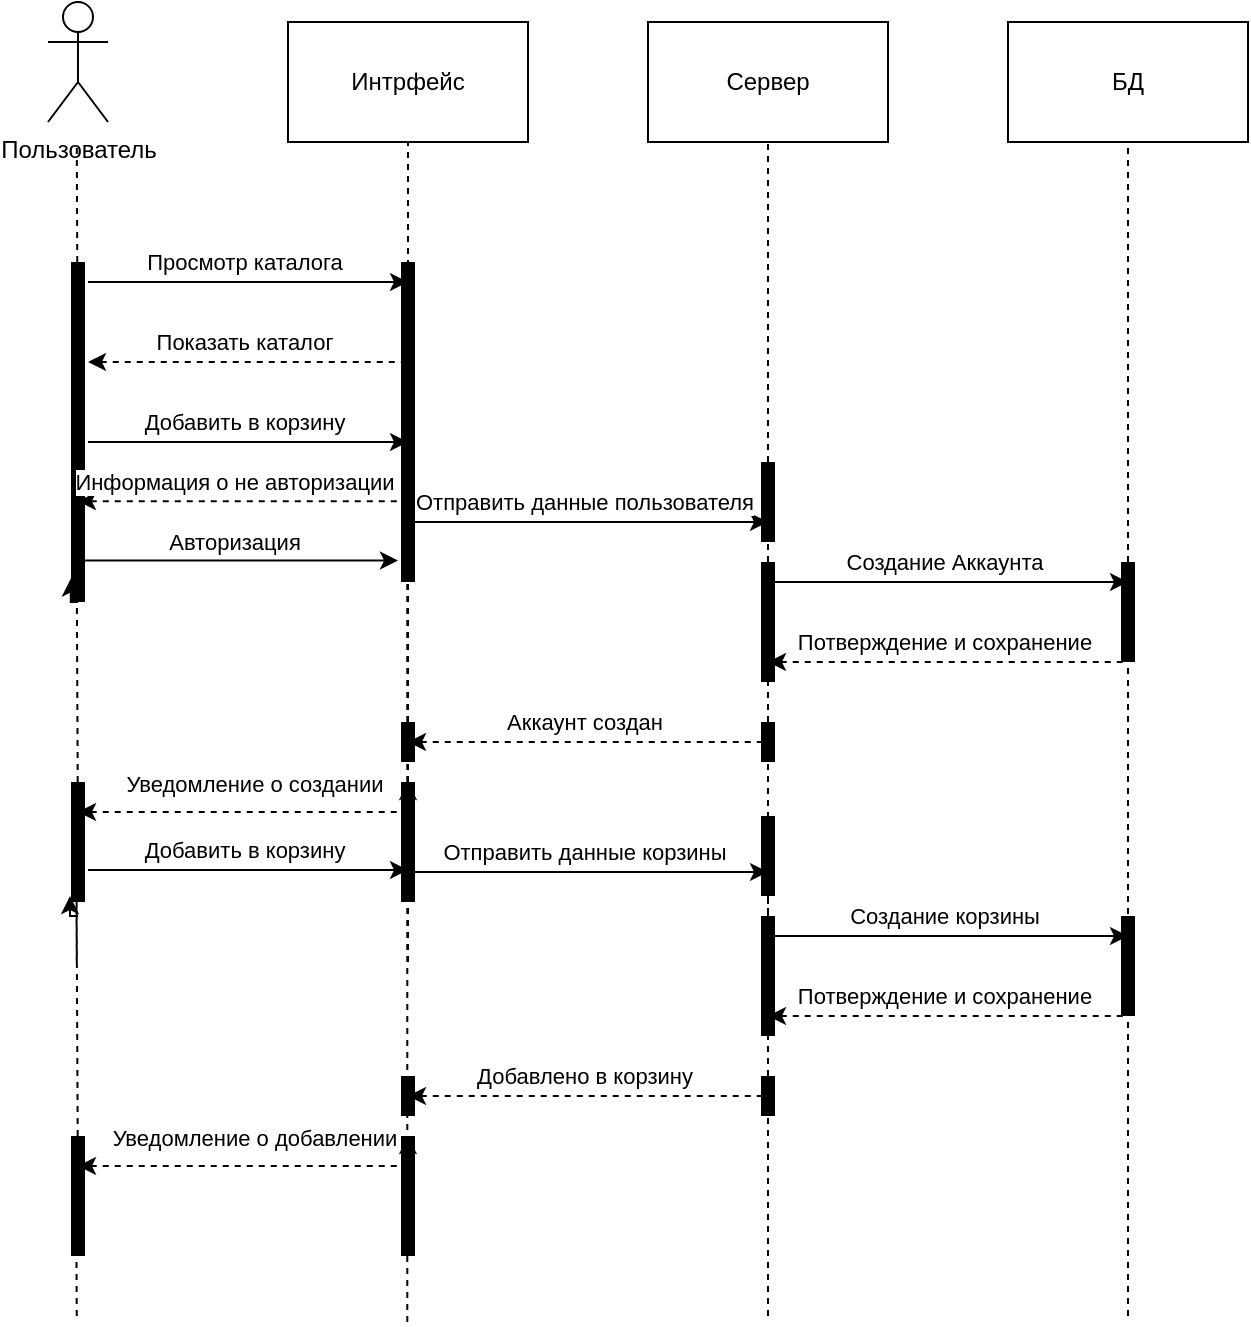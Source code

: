 <mxfile version="26.2.13">
  <diagram name="Страница — 1" id="6shIWNrrUJyqNT3sYxaP">
    <mxGraphModel dx="1020" dy="579" grid="1" gridSize="10" guides="1" tooltips="1" connect="1" arrows="1" fold="1" page="1" pageScale="1" pageWidth="827" pageHeight="1169" math="0" shadow="0">
      <root>
        <mxCell id="0" />
        <mxCell id="1" parent="0" />
        <mxCell id="RX_e63mqc781lLveVYYa-1" value="Пользователь" style="shape=umlActor;verticalLabelPosition=bottom;verticalAlign=top;html=1;outlineConnect=0;" parent="1" vertex="1">
          <mxGeometry x="180" y="150" width="30" height="60" as="geometry" />
        </mxCell>
        <mxCell id="RX_e63mqc781lLveVYYa-4" value="Интрфейс" style="rounded=0;whiteSpace=wrap;html=1;" parent="1" vertex="1">
          <mxGeometry x="300" y="160" width="120" height="60" as="geometry" />
        </mxCell>
        <mxCell id="RX_e63mqc781lLveVYYa-7" value="" style="endArrow=none;html=1;rounded=0;dashed=1;entryX=0.5;entryY=1;entryDx=0;entryDy=0;" parent="1" target="RX_e63mqc781lLveVYYa-4" edge="1">
          <mxGeometry width="50" height="50" relative="1" as="geometry">
            <mxPoint x="360" y="630" as="sourcePoint" />
            <mxPoint x="350" y="450" as="targetPoint" />
          </mxGeometry>
        </mxCell>
        <mxCell id="RX_e63mqc781lLveVYYa-9" value="Сервер" style="rounded=0;whiteSpace=wrap;html=1;" parent="1" vertex="1">
          <mxGeometry x="480" y="160" width="120" height="60" as="geometry" />
        </mxCell>
        <mxCell id="RX_e63mqc781lLveVYYa-10" value="" style="endArrow=none;html=1;rounded=0;dashed=1;entryX=0.5;entryY=1;entryDx=0;entryDy=0;" parent="1" source="1Xam1uFAOduK69xmmzCa-29" target="RX_e63mqc781lLveVYYa-9" edge="1">
          <mxGeometry width="50" height="50" relative="1" as="geometry">
            <mxPoint x="540" y="630" as="sourcePoint" />
            <mxPoint x="530" y="450" as="targetPoint" />
          </mxGeometry>
        </mxCell>
        <mxCell id="RX_e63mqc781lLveVYYa-11" value="БД" style="rounded=0;whiteSpace=wrap;html=1;" parent="1" vertex="1">
          <mxGeometry x="660" y="160" width="120" height="60" as="geometry" />
        </mxCell>
        <mxCell id="RX_e63mqc781lLveVYYa-12" value="" style="endArrow=none;html=1;rounded=0;dashed=1;entryX=0.5;entryY=1;entryDx=0;entryDy=0;" parent="1" source="1Xam1uFAOduK69xmmzCa-27" target="RX_e63mqc781lLveVYYa-11" edge="1">
          <mxGeometry width="50" height="50" relative="1" as="geometry">
            <mxPoint x="720" y="630" as="sourcePoint" />
            <mxPoint x="710" y="450" as="targetPoint" />
          </mxGeometry>
        </mxCell>
        <mxCell id="RX_e63mqc781lLveVYYa-16" value="" style="endArrow=none;html=1;rounded=0;dashed=1;entryX=0.5;entryY=1;entryDx=0;entryDy=0;" parent="1" source="1Xam1uFAOduK69xmmzCa-20" edge="1">
          <mxGeometry width="50" height="50" relative="1" as="geometry">
            <mxPoint x="194.38" y="630" as="sourcePoint" />
            <mxPoint x="194.38" y="220" as="targetPoint" />
          </mxGeometry>
        </mxCell>
        <mxCell id="1Xam1uFAOduK69xmmzCa-1" value="" style="endArrow=classic;html=1;rounded=0;" parent="1" edge="1">
          <mxGeometry width="50" height="50" relative="1" as="geometry">
            <mxPoint x="200" y="290" as="sourcePoint" />
            <mxPoint x="360" y="290" as="targetPoint" />
          </mxGeometry>
        </mxCell>
        <mxCell id="1Xam1uFAOduK69xmmzCa-2" value="Просмотр каталога" style="edgeLabel;html=1;align=center;verticalAlign=middle;resizable=0;points=[];" parent="1Xam1uFAOduK69xmmzCa-1" vertex="1" connectable="0">
          <mxGeometry x="-0.097" y="3" relative="1" as="geometry">
            <mxPoint x="6" y="-7" as="offset" />
          </mxGeometry>
        </mxCell>
        <mxCell id="1Xam1uFAOduK69xmmzCa-3" value="" style="endArrow=none;html=1;rounded=0;endFill=0;startArrow=classic;startFill=1;dashed=1;" parent="1" edge="1">
          <mxGeometry width="50" height="50" relative="1" as="geometry">
            <mxPoint x="200" y="330" as="sourcePoint" />
            <mxPoint x="360" y="330" as="targetPoint" />
          </mxGeometry>
        </mxCell>
        <mxCell id="1Xam1uFAOduK69xmmzCa-4" value="Показать каталог" style="edgeLabel;html=1;align=center;verticalAlign=middle;resizable=0;points=[];" parent="1Xam1uFAOduK69xmmzCa-3" vertex="1" connectable="0">
          <mxGeometry x="-0.097" y="3" relative="1" as="geometry">
            <mxPoint x="6" y="-7" as="offset" />
          </mxGeometry>
        </mxCell>
        <mxCell id="1Xam1uFAOduK69xmmzCa-5" value="" style="endArrow=classic;html=1;rounded=0;" parent="1" edge="1">
          <mxGeometry width="50" height="50" relative="1" as="geometry">
            <mxPoint x="200" y="370" as="sourcePoint" />
            <mxPoint x="360" y="370" as="targetPoint" />
          </mxGeometry>
        </mxCell>
        <mxCell id="1Xam1uFAOduK69xmmzCa-6" value="Добавить в корзину" style="edgeLabel;html=1;align=center;verticalAlign=middle;resizable=0;points=[];" parent="1Xam1uFAOduK69xmmzCa-5" vertex="1" connectable="0">
          <mxGeometry x="-0.097" y="3" relative="1" as="geometry">
            <mxPoint x="6" y="-7" as="offset" />
          </mxGeometry>
        </mxCell>
        <mxCell id="1Xam1uFAOduK69xmmzCa-7" value="" style="endArrow=classic;html=1;rounded=0;" parent="1" edge="1">
          <mxGeometry width="50" height="50" relative="1" as="geometry">
            <mxPoint x="360" y="410" as="sourcePoint" />
            <mxPoint x="540" y="410" as="targetPoint" />
          </mxGeometry>
        </mxCell>
        <mxCell id="1Xam1uFAOduK69xmmzCa-8" value="Отправить данные пользователя" style="edgeLabel;html=1;align=center;verticalAlign=middle;resizable=0;points=[];" parent="1Xam1uFAOduK69xmmzCa-7" vertex="1" connectable="0">
          <mxGeometry x="-0.097" y="3" relative="1" as="geometry">
            <mxPoint x="6" y="-7" as="offset" />
          </mxGeometry>
        </mxCell>
        <mxCell id="1Xam1uFAOduK69xmmzCa-9" value="" style="endArrow=classic;html=1;rounded=0;" parent="1" edge="1">
          <mxGeometry width="50" height="50" relative="1" as="geometry">
            <mxPoint x="540" y="440" as="sourcePoint" />
            <mxPoint x="720" y="440" as="targetPoint" />
          </mxGeometry>
        </mxCell>
        <mxCell id="1Xam1uFAOduK69xmmzCa-10" value="Создание Аккаунта" style="edgeLabel;html=1;align=center;verticalAlign=middle;resizable=0;points=[];" parent="1Xam1uFAOduK69xmmzCa-9" vertex="1" connectable="0">
          <mxGeometry x="-0.097" y="3" relative="1" as="geometry">
            <mxPoint x="6" y="-7" as="offset" />
          </mxGeometry>
        </mxCell>
        <mxCell id="1Xam1uFAOduK69xmmzCa-11" value="" style="endArrow=none;html=1;rounded=0;endFill=0;startArrow=classic;startFill=1;dashed=1;" parent="1" edge="1">
          <mxGeometry width="50" height="50" relative="1" as="geometry">
            <mxPoint x="540" y="480" as="sourcePoint" />
            <mxPoint x="720" y="480" as="targetPoint" />
          </mxGeometry>
        </mxCell>
        <mxCell id="1Xam1uFAOduK69xmmzCa-12" value="Потверждение и сохранение" style="edgeLabel;html=1;align=center;verticalAlign=middle;resizable=0;points=[];" parent="1Xam1uFAOduK69xmmzCa-11" vertex="1" connectable="0">
          <mxGeometry x="-0.097" y="3" relative="1" as="geometry">
            <mxPoint x="6" y="-7" as="offset" />
          </mxGeometry>
        </mxCell>
        <mxCell id="1Xam1uFAOduK69xmmzCa-13" value="" style="endArrow=none;html=1;rounded=0;endFill=0;startArrow=classic;startFill=1;dashed=1;" parent="1" edge="1">
          <mxGeometry width="50" height="50" relative="1" as="geometry">
            <mxPoint x="360" y="520" as="sourcePoint" />
            <mxPoint x="540" y="520" as="targetPoint" />
          </mxGeometry>
        </mxCell>
        <mxCell id="1Xam1uFAOduK69xmmzCa-14" value="Аккаунт создан" style="edgeLabel;html=1;align=center;verticalAlign=middle;resizable=0;points=[];" parent="1Xam1uFAOduK69xmmzCa-13" vertex="1" connectable="0">
          <mxGeometry x="-0.097" y="3" relative="1" as="geometry">
            <mxPoint x="6" y="-7" as="offset" />
          </mxGeometry>
        </mxCell>
        <mxCell id="1Xam1uFAOduK69xmmzCa-15" value="" style="endArrow=none;html=1;rounded=0;endFill=0;startArrow=classic;startFill=1;dashed=1;" parent="1" source="1Xam1uFAOduK69xmmzCa-24" edge="1">
          <mxGeometry width="50" height="50" relative="1" as="geometry">
            <mxPoint x="200" y="550" as="sourcePoint" />
            <mxPoint x="360" y="550" as="targetPoint" />
          </mxGeometry>
        </mxCell>
        <mxCell id="1Xam1uFAOduK69xmmzCa-21" value="" style="endArrow=none;html=1;rounded=0;dashed=1;entryX=0.551;entryY=0.545;entryDx=0;entryDy=0;entryPerimeter=0;" parent="1" source="1Xam1uFAOduK69xmmzCa-22" target="1Xam1uFAOduK69xmmzCa-20" edge="1">
          <mxGeometry width="50" height="50" relative="1" as="geometry">
            <mxPoint x="194.38" y="630" as="sourcePoint" />
            <mxPoint x="194.38" y="220" as="targetPoint" />
          </mxGeometry>
        </mxCell>
        <mxCell id="1Xam1uFAOduK69xmmzCa-20" value="" style="line;strokeWidth=7;direction=south;html=1;" parent="1" vertex="1">
          <mxGeometry x="185" y="280" width="20" height="170" as="geometry" />
        </mxCell>
        <mxCell id="1Xam1uFAOduK69xmmzCa-23" value="" style="endArrow=none;html=1;rounded=0;dashed=1;entryX=0.551;entryY=0.545;entryDx=0;entryDy=0;entryPerimeter=0;" parent="1" target="1Xam1uFAOduK69xmmzCa-22" edge="1">
          <mxGeometry width="50" height="50" relative="1" as="geometry">
            <mxPoint x="194.38" y="630" as="sourcePoint" />
            <mxPoint x="194" y="335" as="targetPoint" />
          </mxGeometry>
        </mxCell>
        <mxCell id="1Xam1uFAOduK69xmmzCa-22" value="" style="line;strokeWidth=7;direction=south;html=1;" parent="1" vertex="1">
          <mxGeometry x="185" y="540" width="20" height="60" as="geometry" />
        </mxCell>
        <mxCell id="1Xam1uFAOduK69xmmzCa-25" value="" style="endArrow=none;html=1;rounded=0;endFill=0;startArrow=classic;startFill=1;dashed=1;exitX=0.25;exitY=0.5;exitDx=0;exitDy=0;exitPerimeter=0;entryX=0.25;entryY=0.5;entryDx=0;entryDy=0;entryPerimeter=0;" parent="1" source="1Xam1uFAOduK69xmmzCa-22" target="1Xam1uFAOduK69xmmzCa-24" edge="1">
          <mxGeometry width="50" height="50" relative="1" as="geometry">
            <mxPoint x="200" y="550" as="sourcePoint" />
            <mxPoint x="360" y="550" as="targetPoint" />
          </mxGeometry>
        </mxCell>
        <mxCell id="1Xam1uFAOduK69xmmzCa-26" value="Уведомление о создании" style="edgeLabel;html=1;align=center;verticalAlign=middle;resizable=0;points=[];" parent="1Xam1uFAOduK69xmmzCa-25" vertex="1" connectable="0">
          <mxGeometry x="-0.097" y="3" relative="1" as="geometry">
            <mxPoint x="13" y="-11" as="offset" />
          </mxGeometry>
        </mxCell>
        <mxCell id="1Xam1uFAOduK69xmmzCa-24" value="" style="line;strokeWidth=7;direction=south;html=1;" parent="1" vertex="1">
          <mxGeometry x="350" y="540" width="20" height="60" as="geometry" />
        </mxCell>
        <mxCell id="1Xam1uFAOduK69xmmzCa-28" value="" style="endArrow=none;html=1;rounded=0;dashed=1;entryX=0.75;entryY=0.5;entryDx=0;entryDy=0;entryPerimeter=0;" parent="1" target="1Xam1uFAOduK69xmmzCa-27" edge="1">
          <mxGeometry width="50" height="50" relative="1" as="geometry">
            <mxPoint x="720" y="630" as="sourcePoint" />
            <mxPoint x="720" y="220" as="targetPoint" />
          </mxGeometry>
        </mxCell>
        <mxCell id="1Xam1uFAOduK69xmmzCa-27" value="" style="line;strokeWidth=7;direction=south;html=1;" parent="1" vertex="1">
          <mxGeometry x="703.34" y="430" width="33.33" height="50" as="geometry" />
        </mxCell>
        <mxCell id="1Xam1uFAOduK69xmmzCa-30" value="" style="endArrow=none;html=1;rounded=0;dashed=1;entryX=0;entryY=0.5;entryDx=0;entryDy=0;entryPerimeter=0;" parent="1" source="1Xam1uFAOduK69xmmzCa-33" target="1Xam1uFAOduK69xmmzCa-29" edge="1">
          <mxGeometry width="50" height="50" relative="1" as="geometry">
            <mxPoint x="540" y="630" as="sourcePoint" />
            <mxPoint x="540" y="220" as="targetPoint" />
          </mxGeometry>
        </mxCell>
        <mxCell id="1Xam1uFAOduK69xmmzCa-29" value="" style="line;strokeWidth=7;direction=south;html=1;" parent="1" vertex="1">
          <mxGeometry x="523.33" y="380" width="33.33" height="40" as="geometry" />
        </mxCell>
        <mxCell id="1Xam1uFAOduK69xmmzCa-31" value="" style="line;strokeWidth=7;direction=south;html=1;" parent="1" vertex="1">
          <mxGeometry x="343.34" y="280" width="33.33" height="160" as="geometry" />
        </mxCell>
        <mxCell id="1Xam1uFAOduK69xmmzCa-32" value="" style="line;strokeWidth=7;direction=south;html=1;" parent="1" vertex="1">
          <mxGeometry x="523.33" y="510" width="33.33" height="20" as="geometry" />
        </mxCell>
        <mxCell id="1Xam1uFAOduK69xmmzCa-34" value="" style="endArrow=none;html=1;rounded=0;dashed=1;entryX=0;entryY=0.5;entryDx=0;entryDy=0;entryPerimeter=0;" parent="1" target="1Xam1uFAOduK69xmmzCa-33" edge="1">
          <mxGeometry width="50" height="50" relative="1" as="geometry">
            <mxPoint x="540" y="630" as="sourcePoint" />
            <mxPoint x="540" y="380" as="targetPoint" />
          </mxGeometry>
        </mxCell>
        <mxCell id="1Xam1uFAOduK69xmmzCa-33" value="" style="line;strokeWidth=7;direction=south;html=1;" parent="1" vertex="1">
          <mxGeometry x="523.33" y="430" width="33.33" height="60" as="geometry" />
        </mxCell>
        <mxCell id="1Xam1uFAOduK69xmmzCa-35" value="" style="line;strokeWidth=7;direction=south;html=1;" parent="1" vertex="1">
          <mxGeometry x="355" y="510" width="10" height="20" as="geometry" />
        </mxCell>
        <mxCell id="-Quqrv2J_iQ_jpnzvdDb-1" style="edgeStyle=orthogonalEdgeStyle;rounded=0;orthogonalLoop=1;jettySize=auto;html=1;exitX=1;exitY=0.5;exitDx=0;exitDy=0;exitPerimeter=0;entryX=0.931;entryY=0.679;entryDx=0;entryDy=0;entryPerimeter=0;" edge="1" parent="1" source="1Xam1uFAOduK69xmmzCa-20" target="1Xam1uFAOduK69xmmzCa-20">
          <mxGeometry relative="1" as="geometry" />
        </mxCell>
        <mxCell id="-Quqrv2J_iQ_jpnzvdDb-4" value="" style="endArrow=classic;html=1;rounded=0;" edge="1" parent="1">
          <mxGeometry width="50" height="50" relative="1" as="geometry">
            <mxPoint x="200" y="584" as="sourcePoint" />
            <mxPoint x="360" y="584" as="targetPoint" />
          </mxGeometry>
        </mxCell>
        <mxCell id="-Quqrv2J_iQ_jpnzvdDb-5" value="Добавить в корзину" style="edgeLabel;html=1;align=center;verticalAlign=middle;resizable=0;points=[];" vertex="1" connectable="0" parent="-Quqrv2J_iQ_jpnzvdDb-4">
          <mxGeometry x="-0.097" y="3" relative="1" as="geometry">
            <mxPoint x="6" y="-7" as="offset" />
          </mxGeometry>
        </mxCell>
        <mxCell id="-Quqrv2J_iQ_jpnzvdDb-19" value="" style="endArrow=classic;html=1;rounded=0;" edge="1" parent="1">
          <mxGeometry width="50" height="50" relative="1" as="geometry">
            <mxPoint x="360" y="585" as="sourcePoint" />
            <mxPoint x="540" y="585" as="targetPoint" />
          </mxGeometry>
        </mxCell>
        <mxCell id="-Quqrv2J_iQ_jpnzvdDb-20" value="Отправить данные корзины" style="edgeLabel;html=1;align=center;verticalAlign=middle;resizable=0;points=[];" vertex="1" connectable="0" parent="-Quqrv2J_iQ_jpnzvdDb-19">
          <mxGeometry x="-0.097" y="3" relative="1" as="geometry">
            <mxPoint x="6" y="-7" as="offset" />
          </mxGeometry>
        </mxCell>
        <mxCell id="-Quqrv2J_iQ_jpnzvdDb-21" value="" style="endArrow=classic;html=1;rounded=0;" edge="1" parent="1">
          <mxGeometry width="50" height="50" relative="1" as="geometry">
            <mxPoint x="540" y="617" as="sourcePoint" />
            <mxPoint x="720" y="617" as="targetPoint" />
          </mxGeometry>
        </mxCell>
        <mxCell id="-Quqrv2J_iQ_jpnzvdDb-22" value="Создание корзины" style="edgeLabel;html=1;align=center;verticalAlign=middle;resizable=0;points=[];" vertex="1" connectable="0" parent="-Quqrv2J_iQ_jpnzvdDb-21">
          <mxGeometry x="-0.097" y="3" relative="1" as="geometry">
            <mxPoint x="6" y="-7" as="offset" />
          </mxGeometry>
        </mxCell>
        <mxCell id="-Quqrv2J_iQ_jpnzvdDb-23" value="" style="endArrow=none;html=1;rounded=0;endFill=0;startArrow=classic;startFill=1;dashed=1;" edge="1" parent="1">
          <mxGeometry width="50" height="50" relative="1" as="geometry">
            <mxPoint x="540" y="657" as="sourcePoint" />
            <mxPoint x="720" y="657" as="targetPoint" />
          </mxGeometry>
        </mxCell>
        <mxCell id="-Quqrv2J_iQ_jpnzvdDb-24" value="Потверждение и сохранение" style="edgeLabel;html=1;align=center;verticalAlign=middle;resizable=0;points=[];" vertex="1" connectable="0" parent="-Quqrv2J_iQ_jpnzvdDb-23">
          <mxGeometry x="-0.097" y="3" relative="1" as="geometry">
            <mxPoint x="6" y="-7" as="offset" />
          </mxGeometry>
        </mxCell>
        <mxCell id="-Quqrv2J_iQ_jpnzvdDb-25" value="" style="endArrow=none;html=1;rounded=0;endFill=0;startArrow=classic;startFill=1;dashed=1;" edge="1" parent="1">
          <mxGeometry width="50" height="50" relative="1" as="geometry">
            <mxPoint x="360" y="697" as="sourcePoint" />
            <mxPoint x="540" y="697" as="targetPoint" />
          </mxGeometry>
        </mxCell>
        <mxCell id="-Quqrv2J_iQ_jpnzvdDb-26" value="Добавлено в корзину" style="edgeLabel;html=1;align=center;verticalAlign=middle;resizable=0;points=[];" vertex="1" connectable="0" parent="-Quqrv2J_iQ_jpnzvdDb-25">
          <mxGeometry x="-0.097" y="3" relative="1" as="geometry">
            <mxPoint x="6" y="-7" as="offset" />
          </mxGeometry>
        </mxCell>
        <mxCell id="-Quqrv2J_iQ_jpnzvdDb-27" value="" style="endArrow=none;html=1;rounded=0;endFill=0;startArrow=classic;startFill=1;dashed=1;" edge="1" parent="1" source="-Quqrv2J_iQ_jpnzvdDb-33">
          <mxGeometry width="50" height="50" relative="1" as="geometry">
            <mxPoint x="200" y="727" as="sourcePoint" />
            <mxPoint x="360" y="727" as="targetPoint" />
          </mxGeometry>
        </mxCell>
        <mxCell id="-Quqrv2J_iQ_jpnzvdDb-28" value="" style="endArrow=none;html=1;rounded=0;dashed=1;entryX=0.551;entryY=0.545;entryDx=0;entryDy=0;entryPerimeter=0;" edge="1" parent="1" source="-Quqrv2J_iQ_jpnzvdDb-30">
          <mxGeometry width="50" height="50" relative="1" as="geometry">
            <mxPoint x="194.38" y="807" as="sourcePoint" />
            <mxPoint x="194" y="540" as="targetPoint" />
          </mxGeometry>
        </mxCell>
        <mxCell id="-Quqrv2J_iQ_jpnzvdDb-29" value="" style="endArrow=none;html=1;rounded=0;dashed=1;entryX=0.551;entryY=0.545;entryDx=0;entryDy=0;entryPerimeter=0;" edge="1" parent="1" target="-Quqrv2J_iQ_jpnzvdDb-30">
          <mxGeometry width="50" height="50" relative="1" as="geometry">
            <mxPoint x="194.38" y="807" as="sourcePoint" />
            <mxPoint x="194" y="512" as="targetPoint" />
          </mxGeometry>
        </mxCell>
        <mxCell id="-Quqrv2J_iQ_jpnzvdDb-30" value="" style="line;strokeWidth=7;direction=south;html=1;" vertex="1" parent="1">
          <mxGeometry x="185" y="717" width="20" height="60" as="geometry" />
        </mxCell>
        <mxCell id="-Quqrv2J_iQ_jpnzvdDb-31" value="" style="endArrow=none;html=1;rounded=0;endFill=0;startArrow=classic;startFill=1;dashed=1;exitX=0.25;exitY=0.5;exitDx=0;exitDy=0;exitPerimeter=0;entryX=0.25;entryY=0.5;entryDx=0;entryDy=0;entryPerimeter=0;" edge="1" parent="1" source="-Quqrv2J_iQ_jpnzvdDb-30" target="-Quqrv2J_iQ_jpnzvdDb-33">
          <mxGeometry width="50" height="50" relative="1" as="geometry">
            <mxPoint x="200" y="727" as="sourcePoint" />
            <mxPoint x="360" y="727" as="targetPoint" />
          </mxGeometry>
        </mxCell>
        <mxCell id="-Quqrv2J_iQ_jpnzvdDb-32" value="Уведомление о добавлении" style="edgeLabel;html=1;align=center;verticalAlign=middle;resizable=0;points=[];" vertex="1" connectable="0" parent="-Quqrv2J_iQ_jpnzvdDb-31">
          <mxGeometry x="-0.097" y="3" relative="1" as="geometry">
            <mxPoint x="13" y="-11" as="offset" />
          </mxGeometry>
        </mxCell>
        <mxCell id="-Quqrv2J_iQ_jpnzvdDb-33" value="" style="line;strokeWidth=7;direction=south;html=1;" vertex="1" parent="1">
          <mxGeometry x="350" y="717" width="20" height="60" as="geometry" />
        </mxCell>
        <mxCell id="-Quqrv2J_iQ_jpnzvdDb-34" value="" style="endArrow=none;html=1;rounded=0;dashed=1;entryX=0.75;entryY=0.5;entryDx=0;entryDy=0;entryPerimeter=0;" edge="1" parent="1" target="-Quqrv2J_iQ_jpnzvdDb-35">
          <mxGeometry width="50" height="50" relative="1" as="geometry">
            <mxPoint x="720" y="807" as="sourcePoint" />
            <mxPoint x="720" y="397" as="targetPoint" />
          </mxGeometry>
        </mxCell>
        <mxCell id="-Quqrv2J_iQ_jpnzvdDb-35" value="" style="line;strokeWidth=7;direction=south;html=1;" vertex="1" parent="1">
          <mxGeometry x="703.34" y="607" width="33.33" height="50" as="geometry" />
        </mxCell>
        <mxCell id="-Quqrv2J_iQ_jpnzvdDb-36" value="" style="endArrow=none;html=1;rounded=0;dashed=1;entryX=0;entryY=0.5;entryDx=0;entryDy=0;entryPerimeter=0;" edge="1" parent="1" source="-Quqrv2J_iQ_jpnzvdDb-40" target="-Quqrv2J_iQ_jpnzvdDb-37">
          <mxGeometry width="50" height="50" relative="1" as="geometry">
            <mxPoint x="540" y="807" as="sourcePoint" />
            <mxPoint x="540" y="397" as="targetPoint" />
          </mxGeometry>
        </mxCell>
        <mxCell id="-Quqrv2J_iQ_jpnzvdDb-37" value="" style="line;strokeWidth=7;direction=south;html=1;" vertex="1" parent="1">
          <mxGeometry x="523.33" y="557" width="33.33" height="40" as="geometry" />
        </mxCell>
        <mxCell id="-Quqrv2J_iQ_jpnzvdDb-38" value="" style="line;strokeWidth=7;direction=south;html=1;" vertex="1" parent="1">
          <mxGeometry x="523.33" y="687" width="33.33" height="20" as="geometry" />
        </mxCell>
        <mxCell id="-Quqrv2J_iQ_jpnzvdDb-39" value="" style="endArrow=none;html=1;rounded=0;dashed=1;entryX=0;entryY=0.5;entryDx=0;entryDy=0;entryPerimeter=0;" edge="1" parent="1" target="-Quqrv2J_iQ_jpnzvdDb-40">
          <mxGeometry width="50" height="50" relative="1" as="geometry">
            <mxPoint x="540" y="807" as="sourcePoint" />
            <mxPoint x="540" y="557" as="targetPoint" />
          </mxGeometry>
        </mxCell>
        <mxCell id="-Quqrv2J_iQ_jpnzvdDb-40" value="" style="line;strokeWidth=7;direction=south;html=1;" vertex="1" parent="1">
          <mxGeometry x="523.33" y="607" width="33.33" height="60" as="geometry" />
        </mxCell>
        <mxCell id="-Quqrv2J_iQ_jpnzvdDb-41" value="" style="line;strokeWidth=7;direction=south;html=1;" vertex="1" parent="1">
          <mxGeometry x="355" y="687" width="10" height="20" as="geometry" />
        </mxCell>
        <mxCell id="-Quqrv2J_iQ_jpnzvdDb-42" style="edgeStyle=orthogonalEdgeStyle;rounded=0;orthogonalLoop=1;jettySize=auto;html=1;exitX=1;exitY=0.5;exitDx=0;exitDy=0;exitPerimeter=0;entryX=0.931;entryY=0.679;entryDx=0;entryDy=0;entryPerimeter=0;" edge="1" parent="1">
          <mxGeometry relative="1" as="geometry">
            <mxPoint x="195" y="607" as="sourcePoint" />
            <mxPoint x="191" y="597" as="targetPoint" />
          </mxGeometry>
        </mxCell>
        <mxCell id="-Quqrv2J_iQ_jpnzvdDb-46" value="" style="endArrow=none;html=1;rounded=0;dashed=1;entryX=0.5;entryY=1;entryDx=0;entryDy=0;" edge="1" parent="1">
          <mxGeometry width="50" height="50" relative="1" as="geometry">
            <mxPoint x="359.65" y="810" as="sourcePoint" />
            <mxPoint x="359.65" y="400" as="targetPoint" />
          </mxGeometry>
        </mxCell>
        <mxCell id="-Quqrv2J_iQ_jpnzvdDb-47" value="" style="endArrow=none;html=1;rounded=0;endFill=0;startArrow=classic;startFill=1;dashed=1;" edge="1" parent="1">
          <mxGeometry width="50" height="50" relative="1" as="geometry">
            <mxPoint x="195" y="399.64" as="sourcePoint" />
            <mxPoint x="355" y="399.64" as="targetPoint" />
          </mxGeometry>
        </mxCell>
        <mxCell id="-Quqrv2J_iQ_jpnzvdDb-48" value="Информация о не авторизации" style="edgeLabel;html=1;align=center;verticalAlign=middle;resizable=0;points=[];" vertex="1" connectable="0" parent="-Quqrv2J_iQ_jpnzvdDb-47">
          <mxGeometry x="-0.097" y="3" relative="1" as="geometry">
            <mxPoint x="6" y="-7" as="offset" />
          </mxGeometry>
        </mxCell>
        <mxCell id="-Quqrv2J_iQ_jpnzvdDb-51" value="" style="endArrow=classic;html=1;rounded=0;" edge="1" parent="1">
          <mxGeometry width="50" height="50" relative="1" as="geometry">
            <mxPoint x="195" y="429.29" as="sourcePoint" />
            <mxPoint x="355" y="429.29" as="targetPoint" />
          </mxGeometry>
        </mxCell>
        <mxCell id="-Quqrv2J_iQ_jpnzvdDb-52" value="Авторизация" style="edgeLabel;html=1;align=center;verticalAlign=middle;resizable=0;points=[];" vertex="1" connectable="0" parent="-Quqrv2J_iQ_jpnzvdDb-51">
          <mxGeometry x="-0.097" y="3" relative="1" as="geometry">
            <mxPoint x="6" y="-7" as="offset" />
          </mxGeometry>
        </mxCell>
      </root>
    </mxGraphModel>
  </diagram>
</mxfile>
